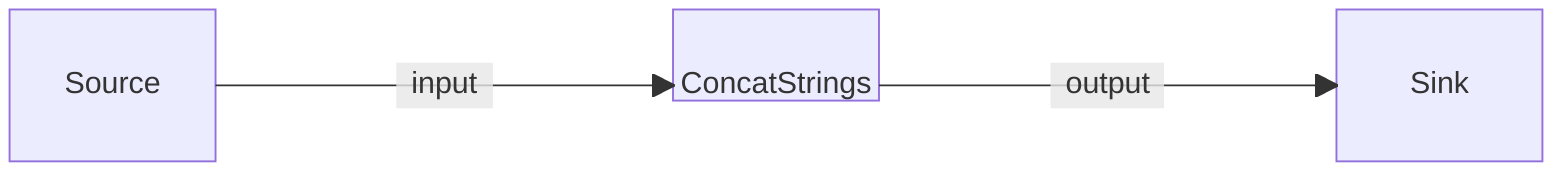 block-beta
    columns 7
    Source space:2 ConcatStrings space:2 Sink
    Source-- "input" -->ConcatStrings
    ConcatStrings-- "output" -->Sink

    classDef block height:48px,padding:8px;
    classDef hidden visibility:none;
    class ConcatStrings block
    class Source hidden
    class Sink hidden